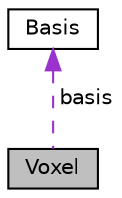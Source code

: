 digraph "Voxel"
{
  edge [fontname="Helvetica",fontsize="10",labelfontname="Helvetica",labelfontsize="10"];
  node [fontname="Helvetica",fontsize="10",shape=record];
  Node1 [label="Voxel",height=0.2,width=0.4,color="black", fillcolor="grey75", style="filled", fontcolor="black"];
  Node2 -> Node1 [dir="back",color="darkorchid3",fontsize="10",style="dashed",label=" basis" ,fontname="Helvetica"];
  Node2 [label="Basis",height=0.2,width=0.4,color="black", fillcolor="white", style="filled",URL="$structBasis.html",tooltip="Vector basis object. "];
}

